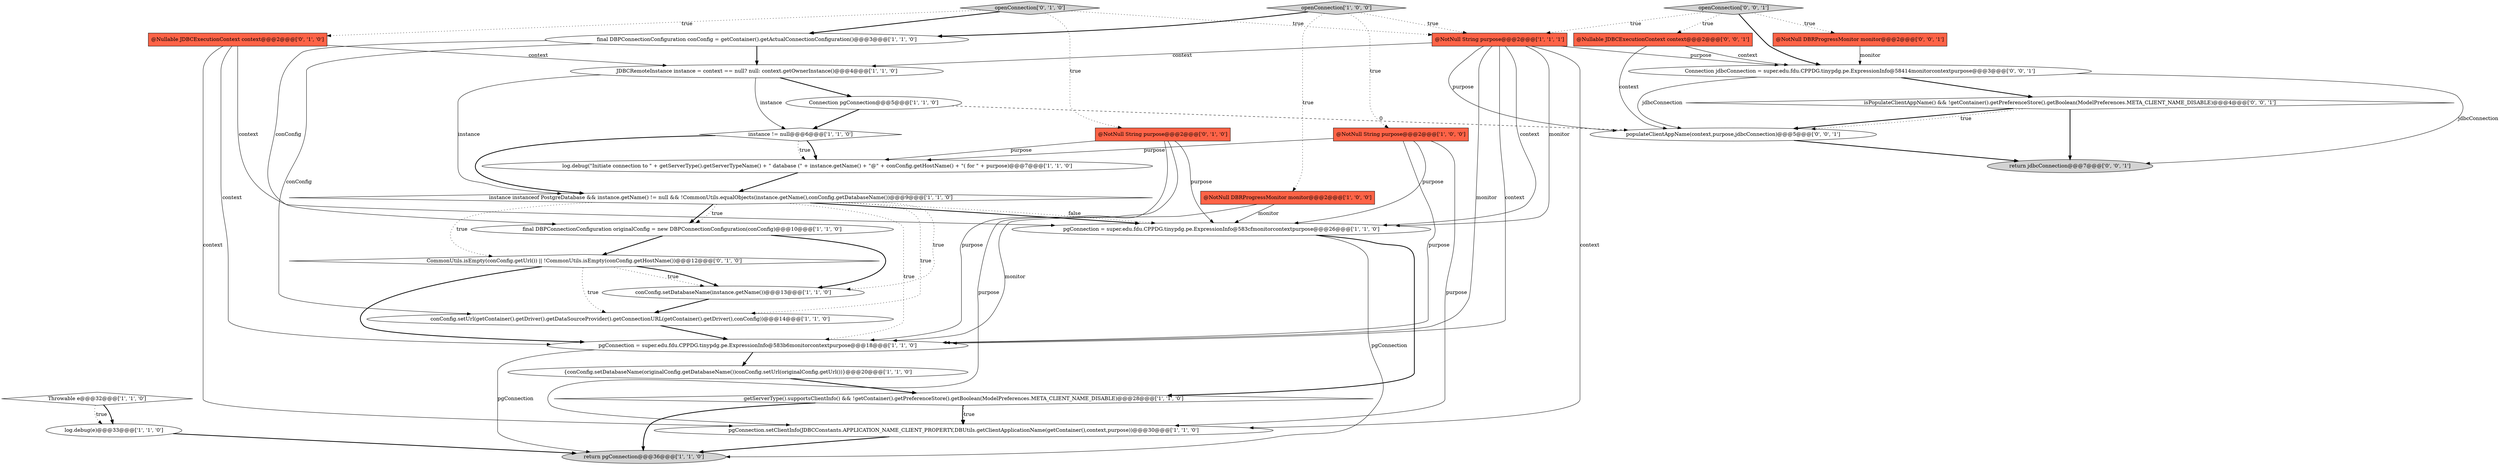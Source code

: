 digraph {
16 [style = filled, label = "pgConnection = super.edu.fdu.CPPDG.tinypdg.pe.ExpressionInfo@583cfmonitorcontextpurpose@@@26@@@['1', '1', '0']", fillcolor = white, shape = ellipse image = "AAA0AAABBB1BBB"];
31 [style = filled, label = "Connection jdbcConnection = super.edu.fdu.CPPDG.tinypdg.pe.ExpressionInfo@58414monitorcontextpurpose@@@3@@@['0', '0', '1']", fillcolor = white, shape = ellipse image = "AAA0AAABBB3BBB"];
24 [style = filled, label = "@Nullable JDBCExecutionContext context@@@2@@@['0', '1', '0']", fillcolor = tomato, shape = box image = "AAA0AAABBB2BBB"];
30 [style = filled, label = "isPopulateClientAppName() && !getContainer().getPreferenceStore().getBoolean(ModelPreferences.META_CLIENT_NAME_DISABLE)@@@4@@@['0', '0', '1']", fillcolor = white, shape = diamond image = "AAA0AAABBB3BBB"];
17 [style = filled, label = "final DBPConnectionConfiguration originalConfig = new DBPConnectionConfiguration(conConfig)@@@10@@@['1', '1', '0']", fillcolor = white, shape = ellipse image = "AAA0AAABBB1BBB"];
14 [style = filled, label = "log.debug(e)@@@33@@@['1', '1', '0']", fillcolor = white, shape = ellipse image = "AAA0AAABBB1BBB"];
1 [style = filled, label = "final DBPConnectionConfiguration conConfig = getContainer().getActualConnectionConfiguration()@@@3@@@['1', '1', '0']", fillcolor = white, shape = ellipse image = "AAA0AAABBB1BBB"];
11 [style = filled, label = "instance != null@@@6@@@['1', '1', '0']", fillcolor = white, shape = diamond image = "AAA0AAABBB1BBB"];
15 [style = filled, label = "log.debug(\"Initiate connection to \" + getServerType().getServerTypeName() + \" database (\" + instance.getName() + \"@\" + conConfig.getHostName() + \"( for \" + purpose)@@@7@@@['1', '1', '0']", fillcolor = white, shape = ellipse image = "AAA0AAABBB1BBB"];
8 [style = filled, label = "instance instanceof PostgreDatabase && instance.getName() != null && !CommonUtils.equalObjects(instance.getName(),conConfig.getDatabaseName())@@@9@@@['1', '1', '0']", fillcolor = white, shape = diamond image = "AAA0AAABBB1BBB"];
3 [style = filled, label = "return pgConnection@@@36@@@['1', '1', '0']", fillcolor = lightgray, shape = ellipse image = "AAA0AAABBB1BBB"];
28 [style = filled, label = "return jdbcConnection@@@7@@@['0', '0', '1']", fillcolor = lightgray, shape = ellipse image = "AAA0AAABBB3BBB"];
23 [style = filled, label = "openConnection['0', '1', '0']", fillcolor = lightgray, shape = diamond image = "AAA0AAABBB2BBB"];
10 [style = filled, label = "pgConnection.setClientInfo(JDBCConstants.APPLICATION_NAME_CLIENT_PROPERTY,DBUtils.getClientApplicationName(getContainer(),context,purpose))@@@30@@@['1', '1', '0']", fillcolor = white, shape = ellipse image = "AAA0AAABBB1BBB"];
12 [style = filled, label = "Throwable e@@@32@@@['1', '1', '0']", fillcolor = white, shape = diamond image = "AAA0AAABBB1BBB"];
5 [style = filled, label = "pgConnection = super.edu.fdu.CPPDG.tinypdg.pe.ExpressionInfo@583b6monitorcontextpurpose@@@18@@@['1', '1', '0']", fillcolor = white, shape = ellipse image = "AAA0AAABBB1BBB"];
13 [style = filled, label = "Connection pgConnection@@@5@@@['1', '1', '0']", fillcolor = white, shape = ellipse image = "AAA0AAABBB1BBB"];
29 [style = filled, label = "openConnection['0', '0', '1']", fillcolor = lightgray, shape = diamond image = "AAA0AAABBB3BBB"];
7 [style = filled, label = "@NotNull String purpose@@@2@@@['1', '0', '0']", fillcolor = tomato, shape = box image = "AAA0AAABBB1BBB"];
26 [style = filled, label = "@NotNull DBRProgressMonitor monitor@@@2@@@['0', '0', '1']", fillcolor = tomato, shape = box image = "AAA0AAABBB3BBB"];
18 [style = filled, label = "@NotNull String purpose@@@2@@@['1', '1', '1']", fillcolor = tomato, shape = box image = "AAA0AAABBB1BBB"];
20 [style = filled, label = "conConfig.setDatabaseName(instance.getName())@@@13@@@['1', '1', '0']", fillcolor = white, shape = ellipse image = "AAA0AAABBB1BBB"];
4 [style = filled, label = "@NotNull DBRProgressMonitor monitor@@@2@@@['1', '0', '0']", fillcolor = tomato, shape = box image = "AAA0AAABBB1BBB"];
0 [style = filled, label = "JDBCRemoteInstance instance = context == null? null: context.getOwnerInstance()@@@4@@@['1', '1', '0']", fillcolor = white, shape = ellipse image = "AAA0AAABBB1BBB"];
21 [style = filled, label = "@NotNull String purpose@@@2@@@['0', '1', '0']", fillcolor = tomato, shape = box image = "AAA0AAABBB2BBB"];
2 [style = filled, label = "getServerType().supportsClientInfo() && !getContainer().getPreferenceStore().getBoolean(ModelPreferences.META_CLIENT_NAME_DISABLE)@@@28@@@['1', '1', '0']", fillcolor = white, shape = diamond image = "AAA0AAABBB1BBB"];
27 [style = filled, label = "@Nullable JDBCExecutionContext context@@@2@@@['0', '0', '1']", fillcolor = tomato, shape = box image = "AAA0AAABBB3BBB"];
6 [style = filled, label = "openConnection['1', '0', '0']", fillcolor = lightgray, shape = diamond image = "AAA0AAABBB1BBB"];
19 [style = filled, label = "{conConfig.setDatabaseName(originalConfig.getDatabaseName())conConfig.setUrl(originalConfig.getUrl())}@@@20@@@['1', '1', '0']", fillcolor = white, shape = ellipse image = "AAA0AAABBB1BBB"];
25 [style = filled, label = "populateClientAppName(context,purpose,jdbcConnection)@@@5@@@['0', '0', '1']", fillcolor = white, shape = ellipse image = "AAA0AAABBB3BBB"];
22 [style = filled, label = "CommonUtils.isEmpty(conConfig.getUrl()) || !CommonUtils.isEmpty(conConfig.getHostName())@@@12@@@['0', '1', '0']", fillcolor = white, shape = diamond image = "AAA1AAABBB2BBB"];
9 [style = filled, label = "conConfig.setUrl(getContainer().getDriver().getDataSourceProvider().getConnectionURL(getContainer().getDriver(),conConfig))@@@14@@@['1', '1', '0']", fillcolor = white, shape = ellipse image = "AAA0AAABBB1BBB"];
8->16 [style = bold, label=""];
5->19 [style = bold, label=""];
7->5 [style = solid, label="purpose"];
22->5 [style = bold, label=""];
26->31 [style = solid, label="monitor"];
14->3 [style = bold, label=""];
18->5 [style = solid, label="monitor"];
27->25 [style = solid, label="context"];
6->7 [style = dotted, label="true"];
0->8 [style = solid, label="instance"];
21->16 [style = solid, label="purpose"];
0->11 [style = solid, label="instance"];
21->5 [style = solid, label="purpose"];
12->14 [style = bold, label=""];
23->1 [style = bold, label=""];
1->9 [style = solid, label="conConfig"];
22->20 [style = dotted, label="true"];
22->9 [style = dotted, label="true"];
23->24 [style = dotted, label="true"];
2->10 [style = bold, label=""];
11->15 [style = bold, label=""];
24->0 [style = solid, label="context"];
22->20 [style = bold, label=""];
17->20 [style = bold, label=""];
8->17 [style = bold, label=""];
0->13 [style = bold, label=""];
30->25 [style = bold, label=""];
8->20 [style = dotted, label="true"];
8->22 [style = dotted, label="true"];
29->26 [style = dotted, label="true"];
2->10 [style = dotted, label="true"];
10->3 [style = bold, label=""];
16->3 [style = solid, label="pgConnection"];
31->28 [style = solid, label="jdbcConnection"];
24->5 [style = solid, label="context"];
16->2 [style = bold, label=""];
2->3 [style = bold, label=""];
21->10 [style = solid, label="purpose"];
6->4 [style = dotted, label="true"];
7->16 [style = solid, label="purpose"];
13->11 [style = bold, label=""];
25->28 [style = bold, label=""];
29->18 [style = dotted, label="true"];
4->16 [style = solid, label="monitor"];
18->10 [style = solid, label="context"];
7->15 [style = solid, label="purpose"];
21->15 [style = solid, label="purpose"];
18->31 [style = solid, label="purpose"];
18->25 [style = solid, label="purpose"];
11->8 [style = bold, label=""];
23->21 [style = dotted, label="true"];
29->27 [style = dotted, label="true"];
23->18 [style = dotted, label="true"];
13->25 [style = dashed, label="0"];
29->31 [style = bold, label=""];
30->25 [style = dotted, label="true"];
18->16 [style = solid, label="monitor"];
18->5 [style = solid, label="context"];
12->14 [style = dotted, label="true"];
5->3 [style = solid, label="pgConnection"];
7->10 [style = solid, label="purpose"];
11->15 [style = dotted, label="true"];
8->5 [style = dotted, label="true"];
8->16 [style = dotted, label="false"];
31->25 [style = solid, label="jdbcConnection"];
30->28 [style = bold, label=""];
6->18 [style = dotted, label="true"];
24->10 [style = solid, label="context"];
20->9 [style = bold, label=""];
19->2 [style = bold, label=""];
17->22 [style = bold, label=""];
31->30 [style = bold, label=""];
18->0 [style = solid, label="context"];
4->5 [style = solid, label="monitor"];
27->31 [style = solid, label="context"];
15->8 [style = bold, label=""];
9->5 [style = bold, label=""];
6->1 [style = bold, label=""];
18->16 [style = solid, label="context"];
1->17 [style = solid, label="conConfig"];
8->17 [style = dotted, label="true"];
24->16 [style = solid, label="context"];
1->0 [style = bold, label=""];
8->9 [style = dotted, label="true"];
}
